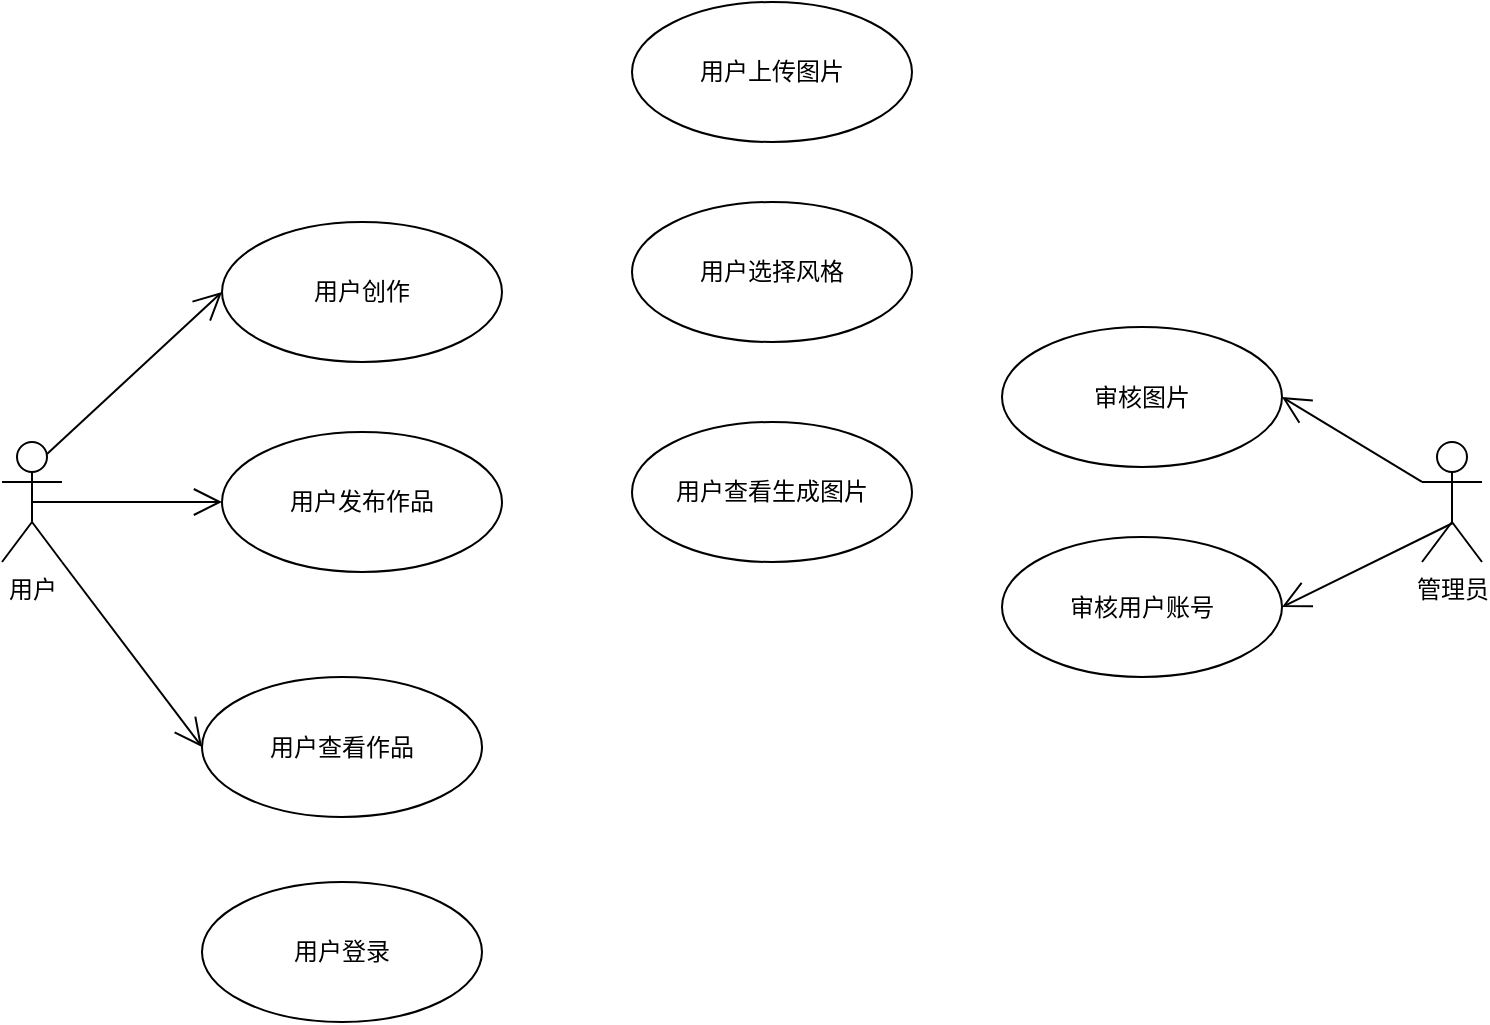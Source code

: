 <mxfile version="21.1.1" type="github">
  <diagram name="Page-1" id="Ls7K0tPQuNfY7hqSEUxq">
    <mxGraphModel dx="1075" dy="458" grid="1" gridSize="10" guides="1" tooltips="1" connect="1" arrows="1" fold="1" page="1" pageScale="1" pageWidth="850" pageHeight="1100" math="0" shadow="0">
      <root>
        <mxCell id="0" />
        <mxCell id="1" parent="0" />
        <mxCell id="lqsAXwYk-Pn6xzD3KIGw-6" value="管理员" style="shape=umlActor;verticalLabelPosition=bottom;verticalAlign=top;html=1;" vertex="1" parent="1">
          <mxGeometry x="750" y="500" width="30" height="60" as="geometry" />
        </mxCell>
        <mxCell id="lqsAXwYk-Pn6xzD3KIGw-9" value="用户上传图片" style="ellipse;whiteSpace=wrap;html=1;" vertex="1" parent="1">
          <mxGeometry x="355" y="280" width="140" height="70" as="geometry" />
        </mxCell>
        <mxCell id="lqsAXwYk-Pn6xzD3KIGw-10" value="用户选择风格" style="ellipse;whiteSpace=wrap;html=1;" vertex="1" parent="1">
          <mxGeometry x="355" y="380" width="140" height="70" as="geometry" />
        </mxCell>
        <mxCell id="lqsAXwYk-Pn6xzD3KIGw-11" value="用户查看生成图片" style="ellipse;whiteSpace=wrap;html=1;" vertex="1" parent="1">
          <mxGeometry x="355" y="490" width="140" height="70" as="geometry" />
        </mxCell>
        <mxCell id="lqsAXwYk-Pn6xzD3KIGw-12" value="用户发布作品" style="ellipse;whiteSpace=wrap;html=1;" vertex="1" parent="1">
          <mxGeometry x="150" y="495" width="140" height="70" as="geometry" />
        </mxCell>
        <mxCell id="lqsAXwYk-Pn6xzD3KIGw-13" value="用户查看作品" style="ellipse;whiteSpace=wrap;html=1;" vertex="1" parent="1">
          <mxGeometry x="140" y="617.5" width="140" height="70" as="geometry" />
        </mxCell>
        <mxCell id="lqsAXwYk-Pn6xzD3KIGw-14" value="审核图片" style="ellipse;whiteSpace=wrap;html=1;" vertex="1" parent="1">
          <mxGeometry x="540" y="442.5" width="140" height="70" as="geometry" />
        </mxCell>
        <mxCell id="lqsAXwYk-Pn6xzD3KIGw-15" value="审核用户账号" style="ellipse;whiteSpace=wrap;html=1;" vertex="1" parent="1">
          <mxGeometry x="540" y="547.5" width="140" height="70" as="geometry" />
        </mxCell>
        <mxCell id="lqsAXwYk-Pn6xzD3KIGw-28" value="用户" style="shape=umlActor;verticalLabelPosition=bottom;verticalAlign=top;html=1;" vertex="1" parent="1">
          <mxGeometry x="40" y="500" width="30" height="60" as="geometry" />
        </mxCell>
        <mxCell id="lqsAXwYk-Pn6xzD3KIGw-34" value="" style="endArrow=open;endFill=1;endSize=12;html=1;rounded=0;exitX=0.5;exitY=0.5;exitDx=0;exitDy=0;exitPerimeter=0;entryX=0;entryY=0.5;entryDx=0;entryDy=0;" edge="1" parent="1" source="lqsAXwYk-Pn6xzD3KIGw-28" target="lqsAXwYk-Pn6xzD3KIGw-12">
          <mxGeometry width="160" relative="1" as="geometry">
            <mxPoint x="80" y="530" as="sourcePoint" />
            <mxPoint x="160" y="565" as="targetPoint" />
          </mxGeometry>
        </mxCell>
        <mxCell id="lqsAXwYk-Pn6xzD3KIGw-35" value="" style="endArrow=open;endFill=1;endSize=12;html=1;rounded=0;exitX=1;exitY=1;exitDx=0;exitDy=0;exitPerimeter=0;entryX=0;entryY=0.5;entryDx=0;entryDy=0;" edge="1" parent="1" source="lqsAXwYk-Pn6xzD3KIGw-28" target="lqsAXwYk-Pn6xzD3KIGw-13">
          <mxGeometry width="160" relative="1" as="geometry">
            <mxPoint x="65" y="540" as="sourcePoint" />
            <mxPoint x="160" y="660" as="targetPoint" />
          </mxGeometry>
        </mxCell>
        <mxCell id="lqsAXwYk-Pn6xzD3KIGw-36" value="" style="endArrow=open;endFill=1;endSize=12;html=1;rounded=0;exitX=0;exitY=0.333;exitDx=0;exitDy=0;exitPerimeter=0;entryX=1;entryY=0.5;entryDx=0;entryDy=0;" edge="1" parent="1" source="lqsAXwYk-Pn6xzD3KIGw-6" target="lqsAXwYk-Pn6xzD3KIGw-14">
          <mxGeometry width="160" relative="1" as="geometry">
            <mxPoint x="740" y="480" as="sourcePoint" />
            <mxPoint x="900" y="480" as="targetPoint" />
          </mxGeometry>
        </mxCell>
        <mxCell id="lqsAXwYk-Pn6xzD3KIGw-37" value="" style="endArrow=open;endFill=1;endSize=12;html=1;rounded=0;exitX=0.506;exitY=0.677;exitDx=0;exitDy=0;exitPerimeter=0;entryX=1;entryY=0.5;entryDx=0;entryDy=0;" edge="1" parent="1" source="lqsAXwYk-Pn6xzD3KIGw-6" target="lqsAXwYk-Pn6xzD3KIGw-15">
          <mxGeometry width="160" relative="1" as="geometry">
            <mxPoint x="760" y="530" as="sourcePoint" />
            <mxPoint x="690" y="488" as="targetPoint" />
          </mxGeometry>
        </mxCell>
        <mxCell id="lqsAXwYk-Pn6xzD3KIGw-38" value="用户登录" style="ellipse;whiteSpace=wrap;html=1;" vertex="1" parent="1">
          <mxGeometry x="140" y="720" width="140" height="70" as="geometry" />
        </mxCell>
        <mxCell id="lqsAXwYk-Pn6xzD3KIGw-39" value="用户创作" style="ellipse;whiteSpace=wrap;html=1;" vertex="1" parent="1">
          <mxGeometry x="150" y="390" width="140" height="70" as="geometry" />
        </mxCell>
        <mxCell id="lqsAXwYk-Pn6xzD3KIGw-40" value="" style="endArrow=open;endFill=1;endSize=12;html=1;rounded=0;exitX=0.75;exitY=0.1;exitDx=0;exitDy=0;exitPerimeter=0;entryX=0;entryY=0.5;entryDx=0;entryDy=0;" edge="1" parent="1" source="lqsAXwYk-Pn6xzD3KIGw-28" target="lqsAXwYk-Pn6xzD3KIGw-39">
          <mxGeometry width="160" relative="1" as="geometry">
            <mxPoint x="65" y="540" as="sourcePoint" />
            <mxPoint x="160" y="660" as="targetPoint" />
          </mxGeometry>
        </mxCell>
      </root>
    </mxGraphModel>
  </diagram>
</mxfile>
